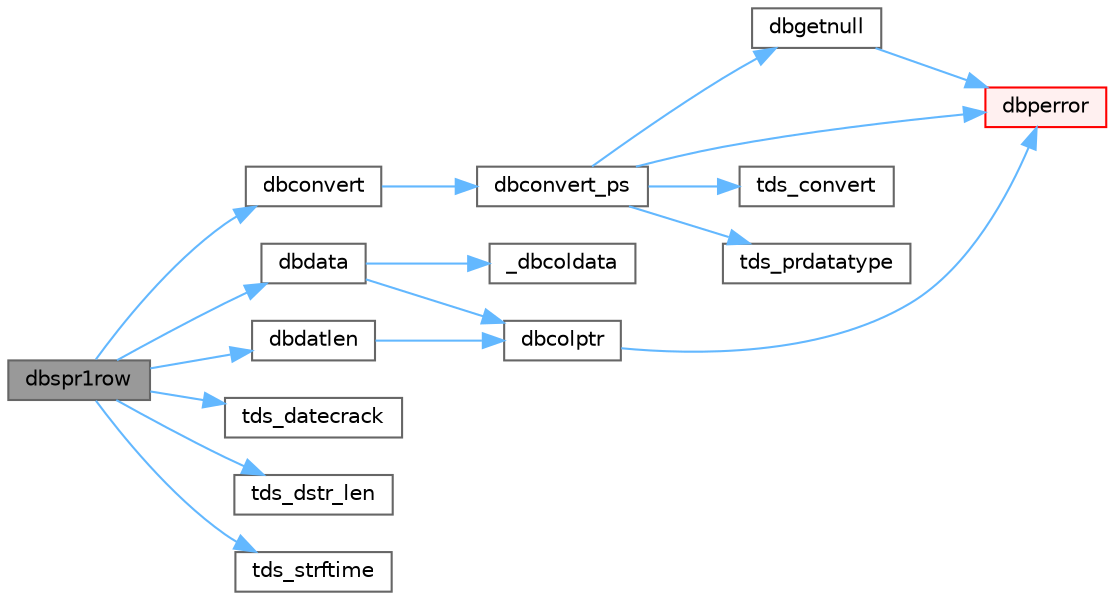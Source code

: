 digraph "dbspr1row"
{
 // LATEX_PDF_SIZE
  bgcolor="transparent";
  edge [fontname=Helvetica,fontsize=10,labelfontname=Helvetica,labelfontsize=10];
  node [fontname=Helvetica,fontsize=10,shape=box,height=0.2,width=0.4];
  rankdir="LR";
  Node1 [id="Node000001",label="dbspr1row",height=0.2,width=0.4,color="gray40", fillcolor="grey60", style="filled", fontcolor="black",tooltip="Print a regular result row to a buffer."];
  Node1 -> Node2 [id="edge1_Node000001_Node000002",color="steelblue1",style="solid",tooltip=" "];
  Node2 [id="Node000002",label="dbconvert",height=0.2,width=0.4,color="grey40", fillcolor="white", style="filled",URL="$a00575.html#ga32eb72f6fb3edb130e59fb3dd0766e7e",tooltip="cf."];
  Node2 -> Node3 [id="edge2_Node000002_Node000003",color="steelblue1",style="solid",tooltip=" "];
  Node3 [id="Node000003",label="dbconvert_ps",height=0.2,width=0.4,color="grey40", fillcolor="white", style="filled",URL="$a00575.html#ga8b00d5cdcaa20cba13fa2e03d52a443e",tooltip="Convert one datatype to another."];
  Node3 -> Node4 [id="edge3_Node000003_Node000004",color="steelblue1",style="solid",tooltip=" "];
  Node4 [id="Node000004",label="dbgetnull",height=0.2,width=0.4,color="grey40", fillcolor="white", style="filled",URL="$a00089.html#aea6a865806d454280126de940478c214",tooltip=" "];
  Node4 -> Node5 [id="edge4_Node000004_Node000005",color="steelblue1",style="solid",tooltip=" "];
  Node5 [id="Node000005",label="dbperror",height=0.2,width=0.4,color="red", fillcolor="#FFF0F0", style="filled",URL="$a00581.html#ga302a4ce6559b81808e3be51615cd1b67",tooltip="Call client-installed error handler."];
  Node3 -> Node5 [id="edge5_Node000003_Node000005",color="steelblue1",style="solid",tooltip=" "];
  Node3 -> Node8 [id="edge6_Node000003_Node000008",color="steelblue1",style="solid",tooltip=" "];
  Node8 [id="Node000008",label="tds_convert",height=0.2,width=0.4,color="grey40", fillcolor="white", style="filled",URL="$a00587.html#gad83c146aa5ba3f1515557d6b5248494a",tooltip="tds_convert convert a type to another."];
  Node3 -> Node9 [id="edge7_Node000003_Node000009",color="steelblue1",style="solid",tooltip=" "];
  Node9 [id="Node000009",label="tds_prdatatype",height=0.2,width=0.4,color="grey40", fillcolor="white", style="filled",URL="$a00089.html#ac7a199aaeb82935f6d1dda2be551a089",tooltip="Returns type in string."];
  Node1 -> Node10 [id="edge8_Node000001_Node000010",color="steelblue1",style="solid",tooltip=" "];
  Node10 [id="Node000010",label="dbdata",height=0.2,width=0.4,color="grey40", fillcolor="white", style="filled",URL="$a00575.html#ga1137a30014c6ebb6d6e9836581a09cff",tooltip="Get address of data in a regular result column."];
  Node10 -> Node11 [id="edge9_Node000010_Node000011",color="steelblue1",style="solid",tooltip=" "];
  Node11 [id="Node000011",label="_dbcoldata",height=0.2,width=0.4,color="grey40", fillcolor="white", style="filled",URL="$a00581.html#ga3c6f474c0662158f3100fe464bf077d9",tooltip="Return data from a column."];
  Node10 -> Node12 [id="edge10_Node000010_Node000012",color="steelblue1",style="solid",tooltip=" "];
  Node12 [id="Node000012",label="dbcolptr",height=0.2,width=0.4,color="grey40", fillcolor="white", style="filled",URL="$a00581.html#ga45d1c0fba44eafde5e156a70af5d6126",tooltip="Sanity checks for column-oriented functions."];
  Node12 -> Node5 [id="edge11_Node000012_Node000005",color="steelblue1",style="solid",tooltip=" "];
  Node1 -> Node13 [id="edge12_Node000001_Node000013",color="steelblue1",style="solid",tooltip=" "];
  Node13 [id="Node000013",label="dbdatlen",height=0.2,width=0.4,color="grey40", fillcolor="white", style="filled",URL="$a00575.html#gae666d141533126babb0235af21bdca0f",tooltip="Get size of current row's data in a regular result column."];
  Node13 -> Node12 [id="edge13_Node000013_Node000012",color="steelblue1",style="solid",tooltip=" "];
  Node1 -> Node14 [id="edge14_Node000001_Node000014",color="steelblue1",style="solid",tooltip=" "];
  Node14 [id="Node000014",label="tds_datecrack",height=0.2,width=0.4,color="grey40", fillcolor="white", style="filled",URL="$a00587.html#ga883855e6e3793de6684b21db39c756c4",tooltip="Convert from db date format to a structured date format."];
  Node1 -> Node15 [id="edge15_Node000001_Node000015",color="steelblue1",style="solid",tooltip=" "];
  Node15 [id="Node000015",label="tds_dstr_len",height=0.2,width=0.4,color="grey40", fillcolor="white", style="filled",URL="$a00593.html#ga396f139e4f886ac1b224a735138e73dd",tooltip="Returns the length of the string in bytes."];
  Node1 -> Node16 [id="edge16_Node000001_Node000016",color="steelblue1",style="solid",tooltip=" "];
  Node16 [id="Node000016",label="tds_strftime",height=0.2,width=0.4,color="grey40", fillcolor="white", style="filled",URL="$a00587.html#ga8c9652e8b1f3e56a3289fd71b12cee1d",tooltip="format a date string according to an \"extended\" strftime(3) formatting definition."];
}
